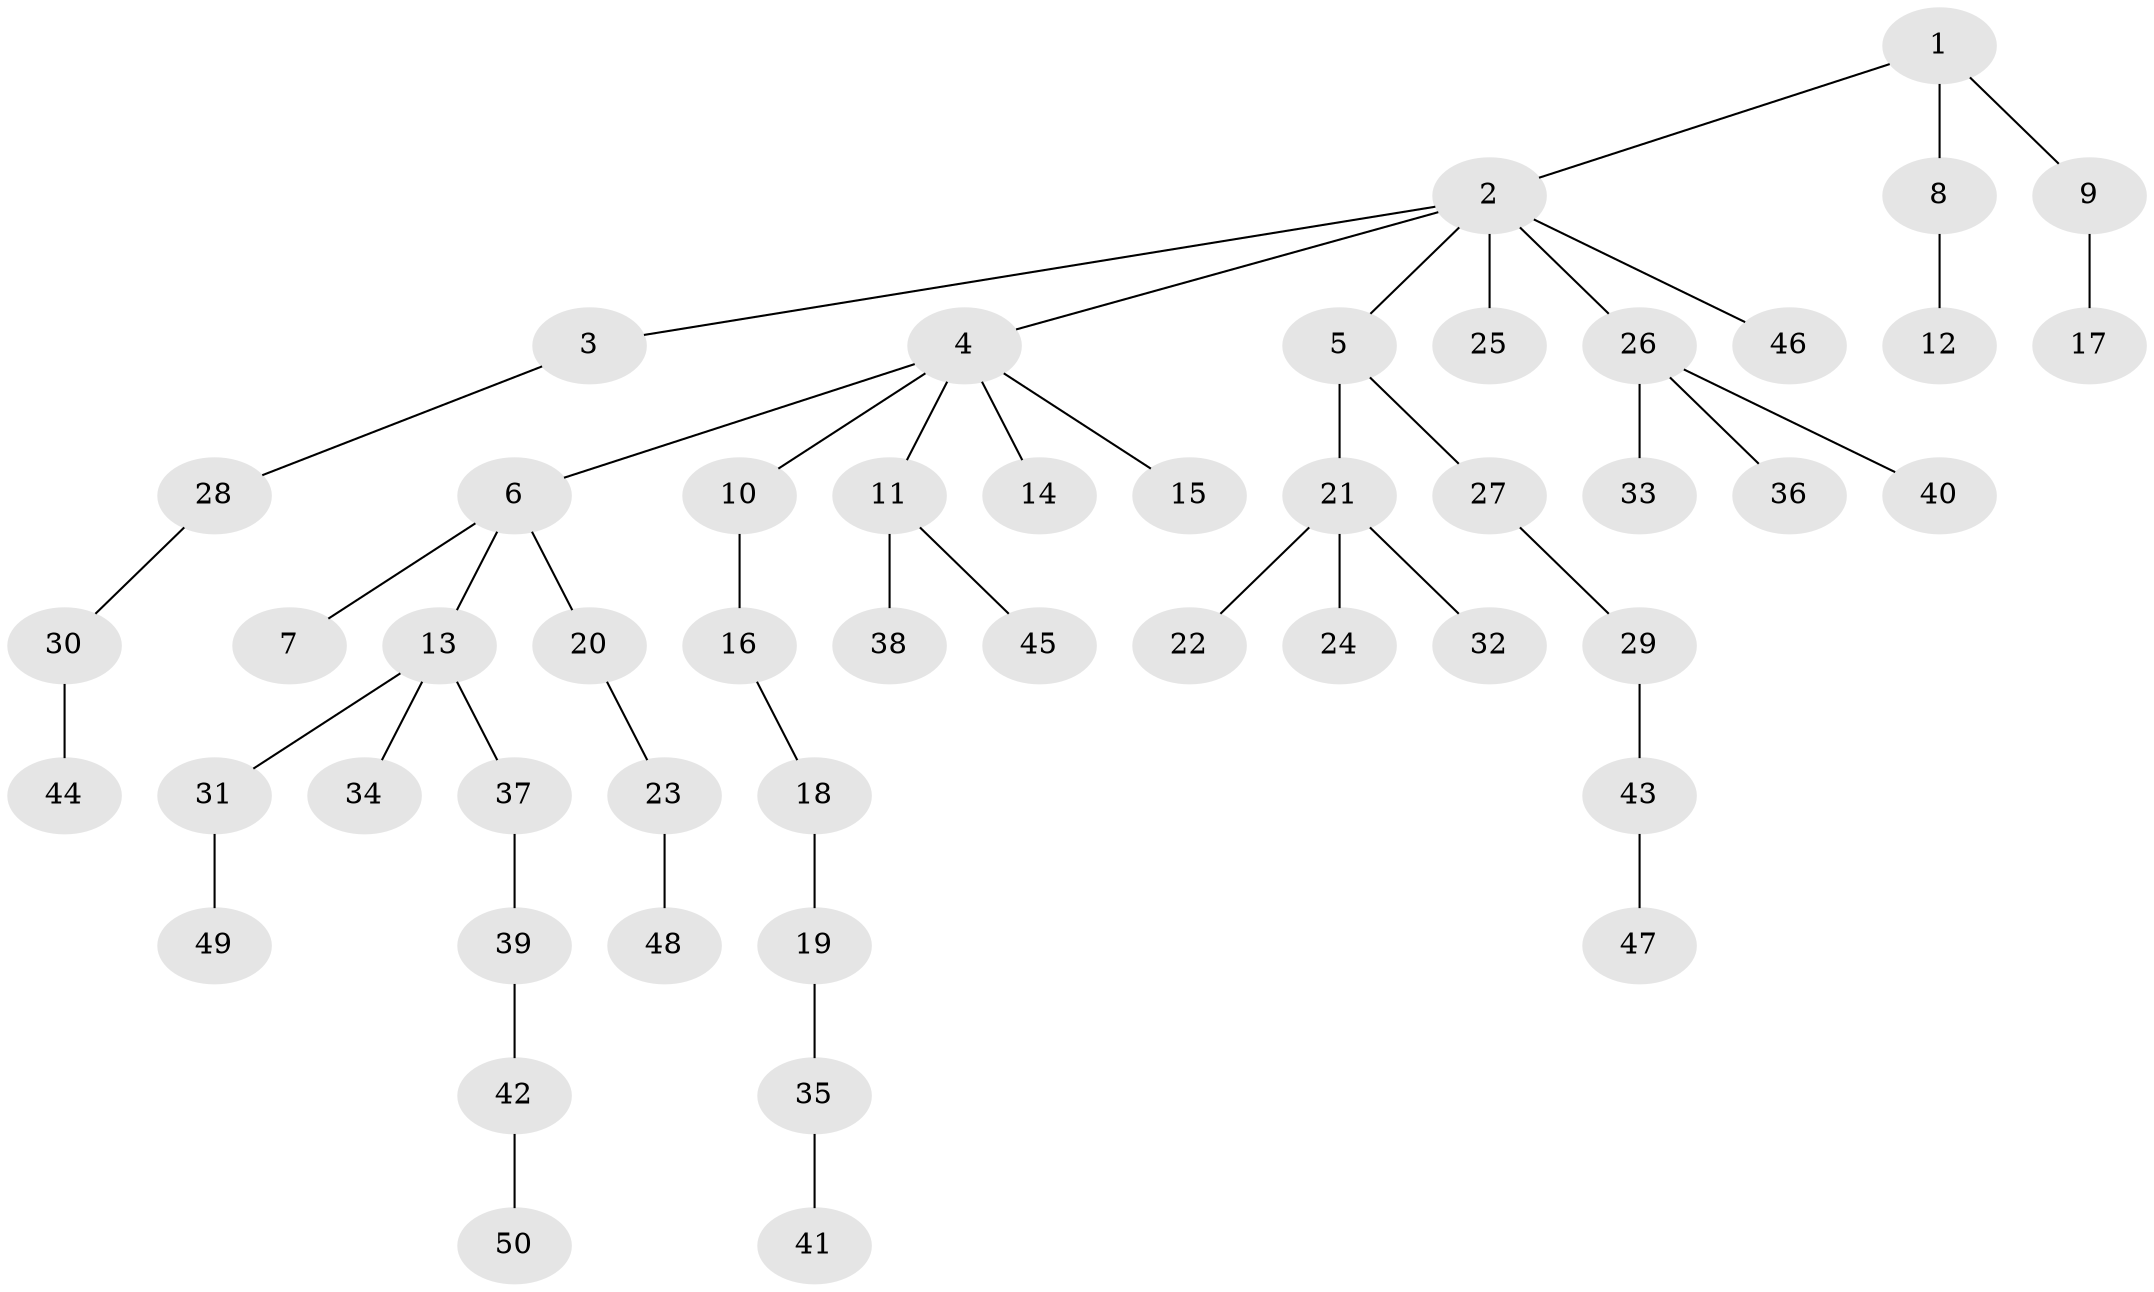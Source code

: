 // original degree distribution, {4: 0.05714285714285714, 8: 0.014285714285714285, 2: 0.32857142857142857, 7: 0.014285714285714285, 1: 0.4714285714285714, 3: 0.08571428571428572, 5: 0.02857142857142857}
// Generated by graph-tools (version 1.1) at 2025/51/03/04/25 22:51:35]
// undirected, 50 vertices, 49 edges
graph export_dot {
  node [color=gray90,style=filled];
  1;
  2;
  3;
  4;
  5;
  6;
  7;
  8;
  9;
  10;
  11;
  12;
  13;
  14;
  15;
  16;
  17;
  18;
  19;
  20;
  21;
  22;
  23;
  24;
  25;
  26;
  27;
  28;
  29;
  30;
  31;
  32;
  33;
  34;
  35;
  36;
  37;
  38;
  39;
  40;
  41;
  42;
  43;
  44;
  45;
  46;
  47;
  48;
  49;
  50;
  1 -- 2 [weight=1.0];
  1 -- 8 [weight=1.0];
  1 -- 9 [weight=1.0];
  2 -- 3 [weight=1.0];
  2 -- 4 [weight=1.0];
  2 -- 5 [weight=1.0];
  2 -- 25 [weight=1.0];
  2 -- 26 [weight=1.0];
  2 -- 46 [weight=1.0];
  3 -- 28 [weight=1.0];
  4 -- 6 [weight=1.0];
  4 -- 10 [weight=1.0];
  4 -- 11 [weight=1.0];
  4 -- 14 [weight=1.0];
  4 -- 15 [weight=1.0];
  5 -- 21 [weight=1.0];
  5 -- 27 [weight=1.0];
  6 -- 7 [weight=1.0];
  6 -- 13 [weight=1.0];
  6 -- 20 [weight=1.0];
  8 -- 12 [weight=1.0];
  9 -- 17 [weight=1.0];
  10 -- 16 [weight=1.0];
  11 -- 38 [weight=1.0];
  11 -- 45 [weight=1.0];
  13 -- 31 [weight=1.0];
  13 -- 34 [weight=1.0];
  13 -- 37 [weight=1.0];
  16 -- 18 [weight=1.0];
  18 -- 19 [weight=1.0];
  19 -- 35 [weight=1.0];
  20 -- 23 [weight=1.0];
  21 -- 22 [weight=1.0];
  21 -- 24 [weight=1.0];
  21 -- 32 [weight=1.0];
  23 -- 48 [weight=1.0];
  26 -- 33 [weight=1.0];
  26 -- 36 [weight=1.0];
  26 -- 40 [weight=1.0];
  27 -- 29 [weight=1.0];
  28 -- 30 [weight=1.0];
  29 -- 43 [weight=1.0];
  30 -- 44 [weight=1.0];
  31 -- 49 [weight=1.0];
  35 -- 41 [weight=1.0];
  37 -- 39 [weight=1.0];
  39 -- 42 [weight=1.0];
  42 -- 50 [weight=1.0];
  43 -- 47 [weight=1.0];
}
